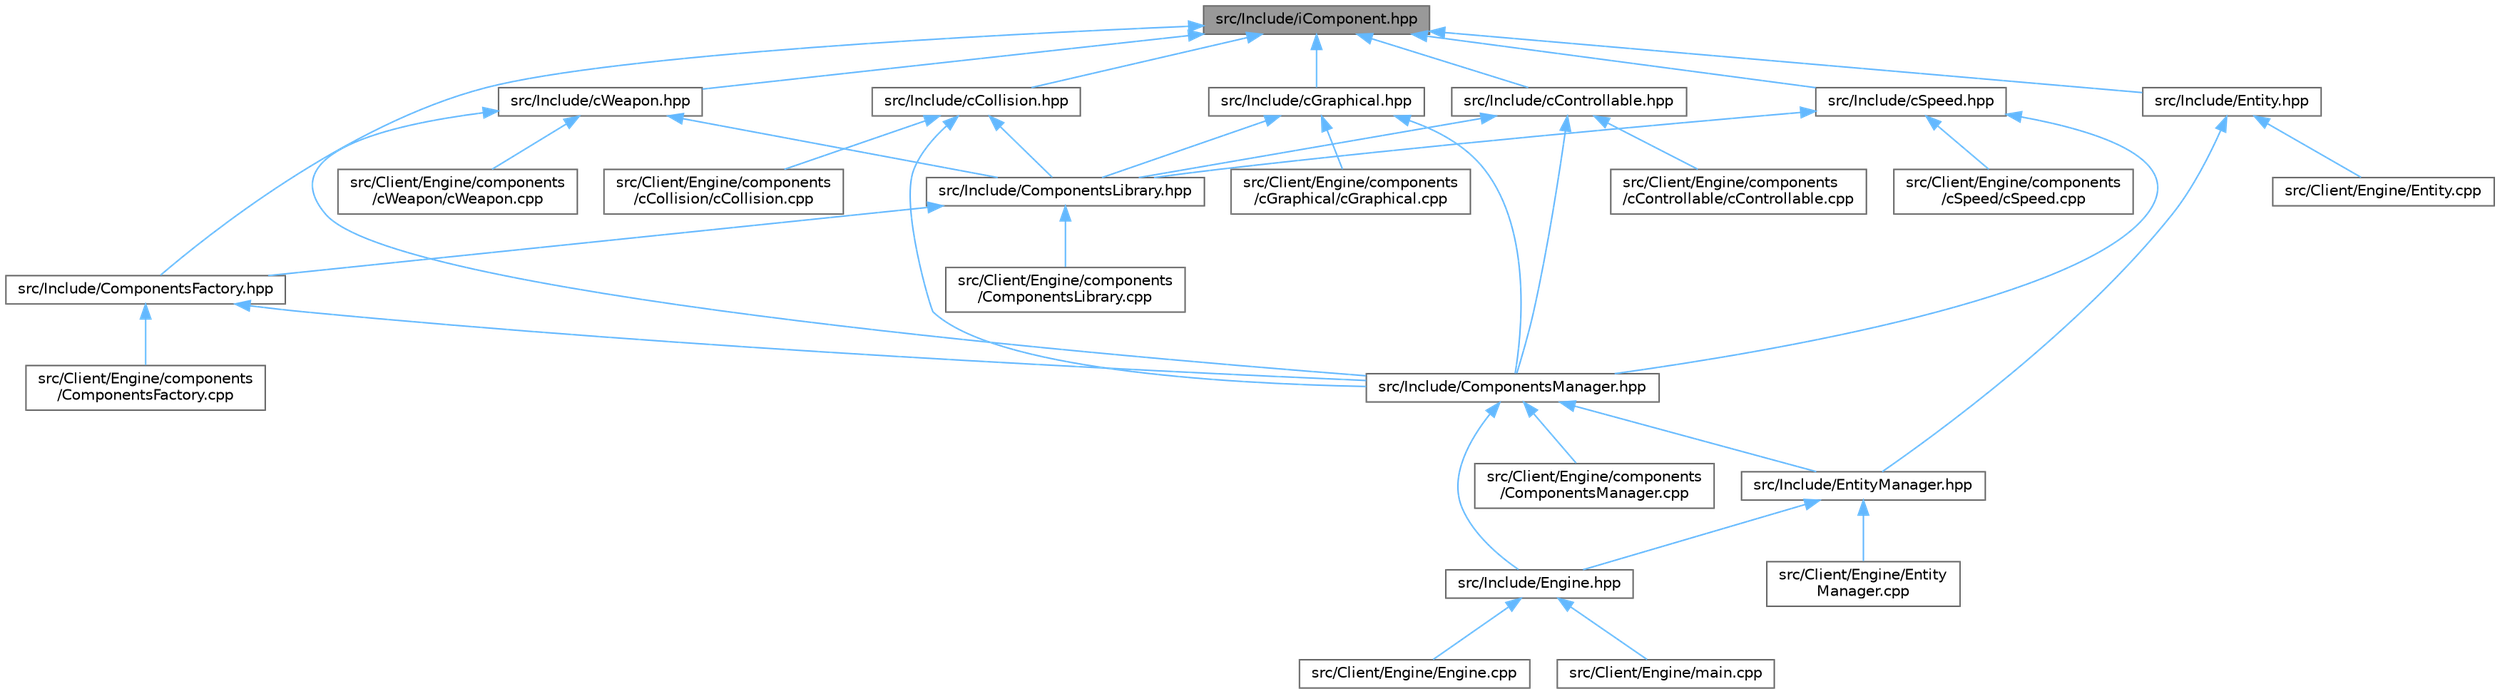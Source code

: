digraph "src/Include/iComponent.hpp"
{
 // LATEX_PDF_SIZE
  bgcolor="transparent";
  edge [fontname=Helvetica,fontsize=10,labelfontname=Helvetica,labelfontsize=10];
  node [fontname=Helvetica,fontsize=10,shape=box,height=0.2,width=0.4];
  Node1 [label="src/Include/iComponent.hpp",height=0.2,width=0.4,color="gray40", fillcolor="grey60", style="filled", fontcolor="black",tooltip=" "];
  Node1 -> Node2 [dir="back",color="steelblue1",style="solid"];
  Node2 [label="src/Include/ComponentsFactory.hpp",height=0.2,width=0.4,color="grey40", fillcolor="white", style="filled",URL="$_components_factory_8hpp.html",tooltip=" "];
  Node2 -> Node3 [dir="back",color="steelblue1",style="solid"];
  Node3 [label="src/Client/Engine/components\l/ComponentsFactory.cpp",height=0.2,width=0.4,color="grey40", fillcolor="white", style="filled",URL="$_components_factory_8cpp.html",tooltip=" "];
  Node2 -> Node4 [dir="back",color="steelblue1",style="solid"];
  Node4 [label="src/Include/ComponentsManager.hpp",height=0.2,width=0.4,color="grey40", fillcolor="white", style="filled",URL="$_components_manager_8hpp.html",tooltip=" "];
  Node4 -> Node5 [dir="back",color="steelblue1",style="solid"];
  Node5 [label="src/Client/Engine/components\l/ComponentsManager.cpp",height=0.2,width=0.4,color="grey40", fillcolor="white", style="filled",URL="$_components_manager_8cpp.html",tooltip=" "];
  Node4 -> Node6 [dir="back",color="steelblue1",style="solid"];
  Node6 [label="src/Include/Engine.hpp",height=0.2,width=0.4,color="grey40", fillcolor="white", style="filled",URL="$_engine_8hpp.html",tooltip=" "];
  Node6 -> Node7 [dir="back",color="steelblue1",style="solid"];
  Node7 [label="src/Client/Engine/Engine.cpp",height=0.2,width=0.4,color="grey40", fillcolor="white", style="filled",URL="$_engine_8cpp.html",tooltip=" "];
  Node6 -> Node8 [dir="back",color="steelblue1",style="solid"];
  Node8 [label="src/Client/Engine/main.cpp",height=0.2,width=0.4,color="grey40", fillcolor="white", style="filled",URL="$_client_2_engine_2main_8cpp.html",tooltip=" "];
  Node4 -> Node9 [dir="back",color="steelblue1",style="solid"];
  Node9 [label="src/Include/EntityManager.hpp",height=0.2,width=0.4,color="grey40", fillcolor="white", style="filled",URL="$_entity_manager_8hpp.html",tooltip=" "];
  Node9 -> Node10 [dir="back",color="steelblue1",style="solid"];
  Node10 [label="src/Client/Engine/Entity\lManager.cpp",height=0.2,width=0.4,color="grey40", fillcolor="white", style="filled",URL="$_entity_manager_8cpp.html",tooltip=" "];
  Node9 -> Node6 [dir="back",color="steelblue1",style="solid"];
  Node1 -> Node11 [dir="back",color="steelblue1",style="solid"];
  Node11 [label="src/Include/Entity.hpp",height=0.2,width=0.4,color="grey40", fillcolor="white", style="filled",URL="$_entity_8hpp.html",tooltip=" "];
  Node11 -> Node12 [dir="back",color="steelblue1",style="solid"];
  Node12 [label="src/Client/Engine/Entity.cpp",height=0.2,width=0.4,color="grey40", fillcolor="white", style="filled",URL="$_entity_8cpp.html",tooltip=" "];
  Node11 -> Node9 [dir="back",color="steelblue1",style="solid"];
  Node1 -> Node13 [dir="back",color="steelblue1",style="solid"];
  Node13 [label="src/Include/cCollision.hpp",height=0.2,width=0.4,color="grey40", fillcolor="white", style="filled",URL="$c_collision_8hpp.html",tooltip=" "];
  Node13 -> Node14 [dir="back",color="steelblue1",style="solid"];
  Node14 [label="src/Client/Engine/components\l/cCollision/cCollision.cpp",height=0.2,width=0.4,color="grey40", fillcolor="white", style="filled",URL="$c_collision_8cpp.html",tooltip=" "];
  Node13 -> Node15 [dir="back",color="steelblue1",style="solid"];
  Node15 [label="src/Include/ComponentsLibrary.hpp",height=0.2,width=0.4,color="grey40", fillcolor="white", style="filled",URL="$_components_library_8hpp.html",tooltip=" "];
  Node15 -> Node16 [dir="back",color="steelblue1",style="solid"];
  Node16 [label="src/Client/Engine/components\l/ComponentsLibrary.cpp",height=0.2,width=0.4,color="grey40", fillcolor="white", style="filled",URL="$_components_library_8cpp.html",tooltip=" "];
  Node15 -> Node2 [dir="back",color="steelblue1",style="solid"];
  Node13 -> Node4 [dir="back",color="steelblue1",style="solid"];
  Node1 -> Node17 [dir="back",color="steelblue1",style="solid"];
  Node17 [label="src/Include/cControllable.hpp",height=0.2,width=0.4,color="grey40", fillcolor="white", style="filled",URL="$c_controllable_8hpp.html",tooltip=" "];
  Node17 -> Node18 [dir="back",color="steelblue1",style="solid"];
  Node18 [label="src/Client/Engine/components\l/cControllable/cControllable.cpp",height=0.2,width=0.4,color="grey40", fillcolor="white", style="filled",URL="$c_controllable_8cpp.html",tooltip=" "];
  Node17 -> Node15 [dir="back",color="steelblue1",style="solid"];
  Node17 -> Node4 [dir="back",color="steelblue1",style="solid"];
  Node1 -> Node19 [dir="back",color="steelblue1",style="solid"];
  Node19 [label="src/Include/cGraphical.hpp",height=0.2,width=0.4,color="grey40", fillcolor="white", style="filled",URL="$c_graphical_8hpp.html",tooltip=" "];
  Node19 -> Node20 [dir="back",color="steelblue1",style="solid"];
  Node20 [label="src/Client/Engine/components\l/cGraphical/cGraphical.cpp",height=0.2,width=0.4,color="grey40", fillcolor="white", style="filled",URL="$c_graphical_8cpp.html",tooltip=" "];
  Node19 -> Node15 [dir="back",color="steelblue1",style="solid"];
  Node19 -> Node4 [dir="back",color="steelblue1",style="solid"];
  Node1 -> Node21 [dir="back",color="steelblue1",style="solid"];
  Node21 [label="src/Include/cSpeed.hpp",height=0.2,width=0.4,color="grey40", fillcolor="white", style="filled",URL="$c_speed_8hpp.html",tooltip=" "];
  Node21 -> Node22 [dir="back",color="steelblue1",style="solid"];
  Node22 [label="src/Client/Engine/components\l/cSpeed/cSpeed.cpp",height=0.2,width=0.4,color="grey40", fillcolor="white", style="filled",URL="$c_speed_8cpp.html",tooltip=" "];
  Node21 -> Node15 [dir="back",color="steelblue1",style="solid"];
  Node21 -> Node4 [dir="back",color="steelblue1",style="solid"];
  Node1 -> Node23 [dir="back",color="steelblue1",style="solid"];
  Node23 [label="src/Include/cWeapon.hpp",height=0.2,width=0.4,color="grey40", fillcolor="white", style="filled",URL="$c_weapon_8hpp.html",tooltip=" "];
  Node23 -> Node24 [dir="back",color="steelblue1",style="solid"];
  Node24 [label="src/Client/Engine/components\l/cWeapon/cWeapon.cpp",height=0.2,width=0.4,color="grey40", fillcolor="white", style="filled",URL="$c_weapon_8cpp.html",tooltip=" "];
  Node23 -> Node15 [dir="back",color="steelblue1",style="solid"];
  Node23 -> Node4 [dir="back",color="steelblue1",style="solid"];
}
